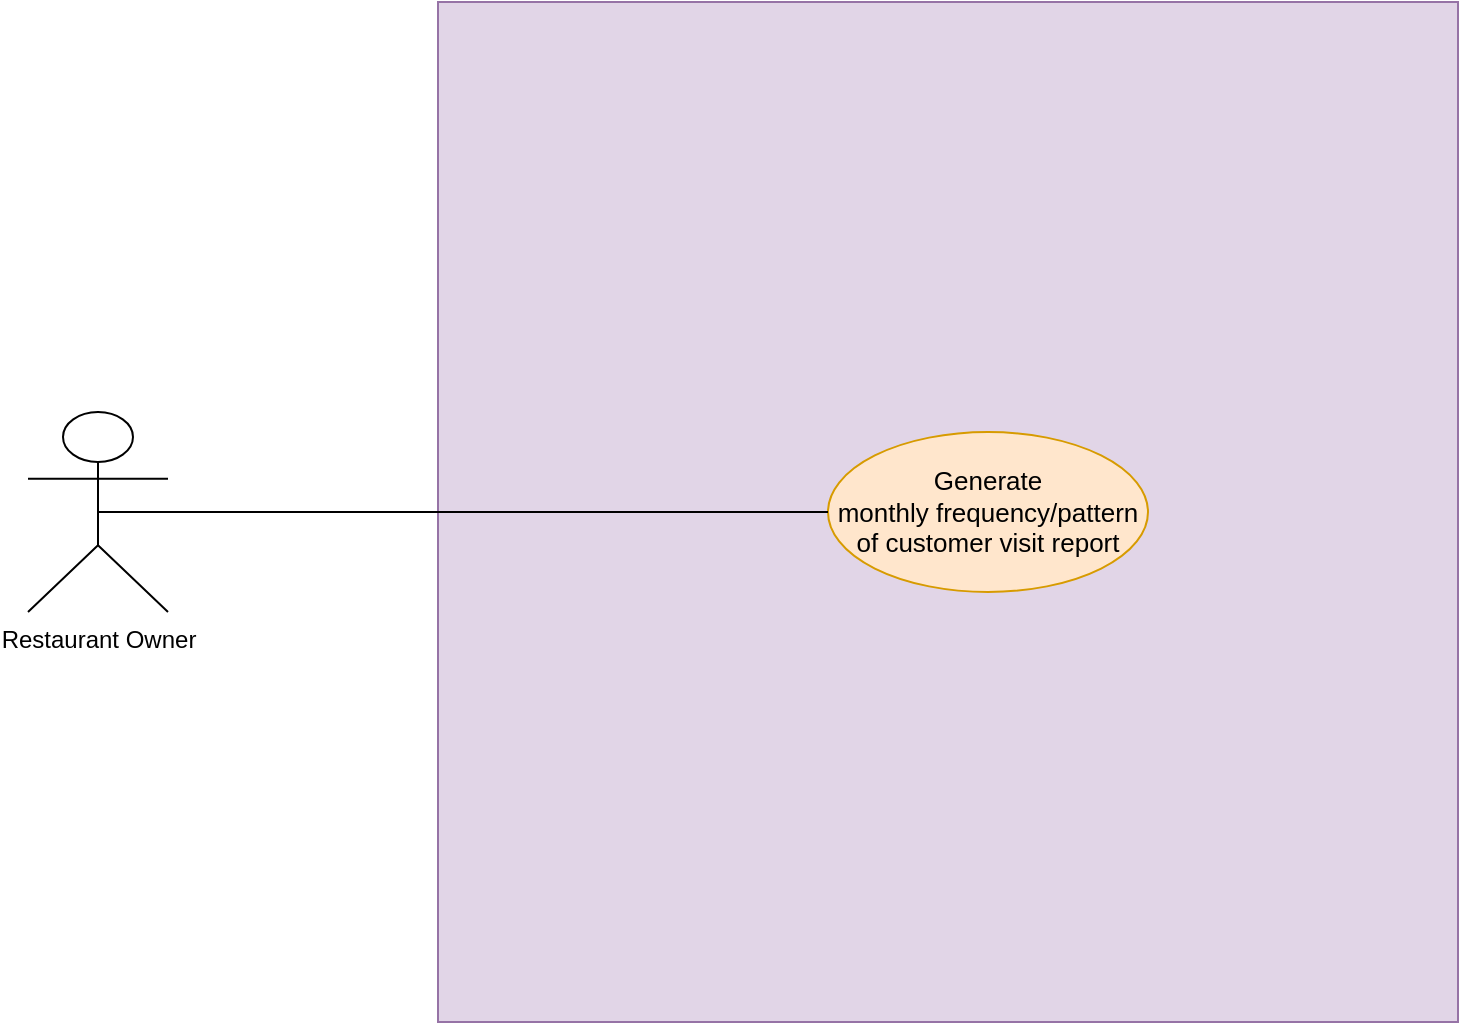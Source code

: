 <mxfile version="18.0.6" type="device"><diagram id="kg1rYYwzPfy4I76olRBd" name="Customer Use Case"><mxGraphModel dx="1278" dy="641" grid="1" gridSize="10" guides="1" tooltips="1" connect="1" arrows="1" fold="1" page="1" pageScale="1" pageWidth="850" pageHeight="1100" math="0" shadow="0"><root><mxCell id="0"/><mxCell id="1" parent="0"/><mxCell id="pTzHUSHq5x_WE2IULTZU-1" value="Restaurant Owner" style="shape=umlActor;verticalLabelPosition=bottom;verticalAlign=top;html=1;outlineConnect=0;align=center;" parent="1" vertex="1"><mxGeometry x="90" y="250" width="70" height="100" as="geometry"/></mxCell><mxCell id="pTzHUSHq5x_WE2IULTZU-3" value="" style="whiteSpace=wrap;html=1;aspect=fixed;fillColor=#e1d5e7;strokeColor=#9673a6;" parent="1" vertex="1"><mxGeometry x="295" y="45" width="510" height="510" as="geometry"/></mxCell><mxCell id="pTzHUSHq5x_WE2IULTZU-9" value="&lt;font style=&quot;font-size: 13px;&quot;&gt;Generate monthly&amp;nbsp;&lt;/font&gt;&lt;span style=&quot;font-size: 13px;&quot;&gt;frequency/pattern of customer visit report&lt;/span&gt;" style="ellipse;whiteSpace=wrap;html=1;fillColor=#ffe6cc;strokeColor=#d79b00;" parent="1" vertex="1"><mxGeometry x="490" y="260" width="160" height="80" as="geometry"/></mxCell><mxCell id="pTzHUSHq5x_WE2IULTZU-15" value="" style="endArrow=none;html=1;rounded=0;fontSize=15;entryX=0;entryY=0.5;entryDx=0;entryDy=0;exitX=0.5;exitY=0.5;exitDx=0;exitDy=0;exitPerimeter=0;" parent="1" source="pTzHUSHq5x_WE2IULTZU-1" target="pTzHUSHq5x_WE2IULTZU-9" edge="1"><mxGeometry width="50" height="50" relative="1" as="geometry"><mxPoint x="158.43" y="338.8" as="sourcePoint"/><mxPoint x="537.574" y="168.284" as="targetPoint"/></mxGeometry></mxCell></root></mxGraphModel></diagram></mxfile>